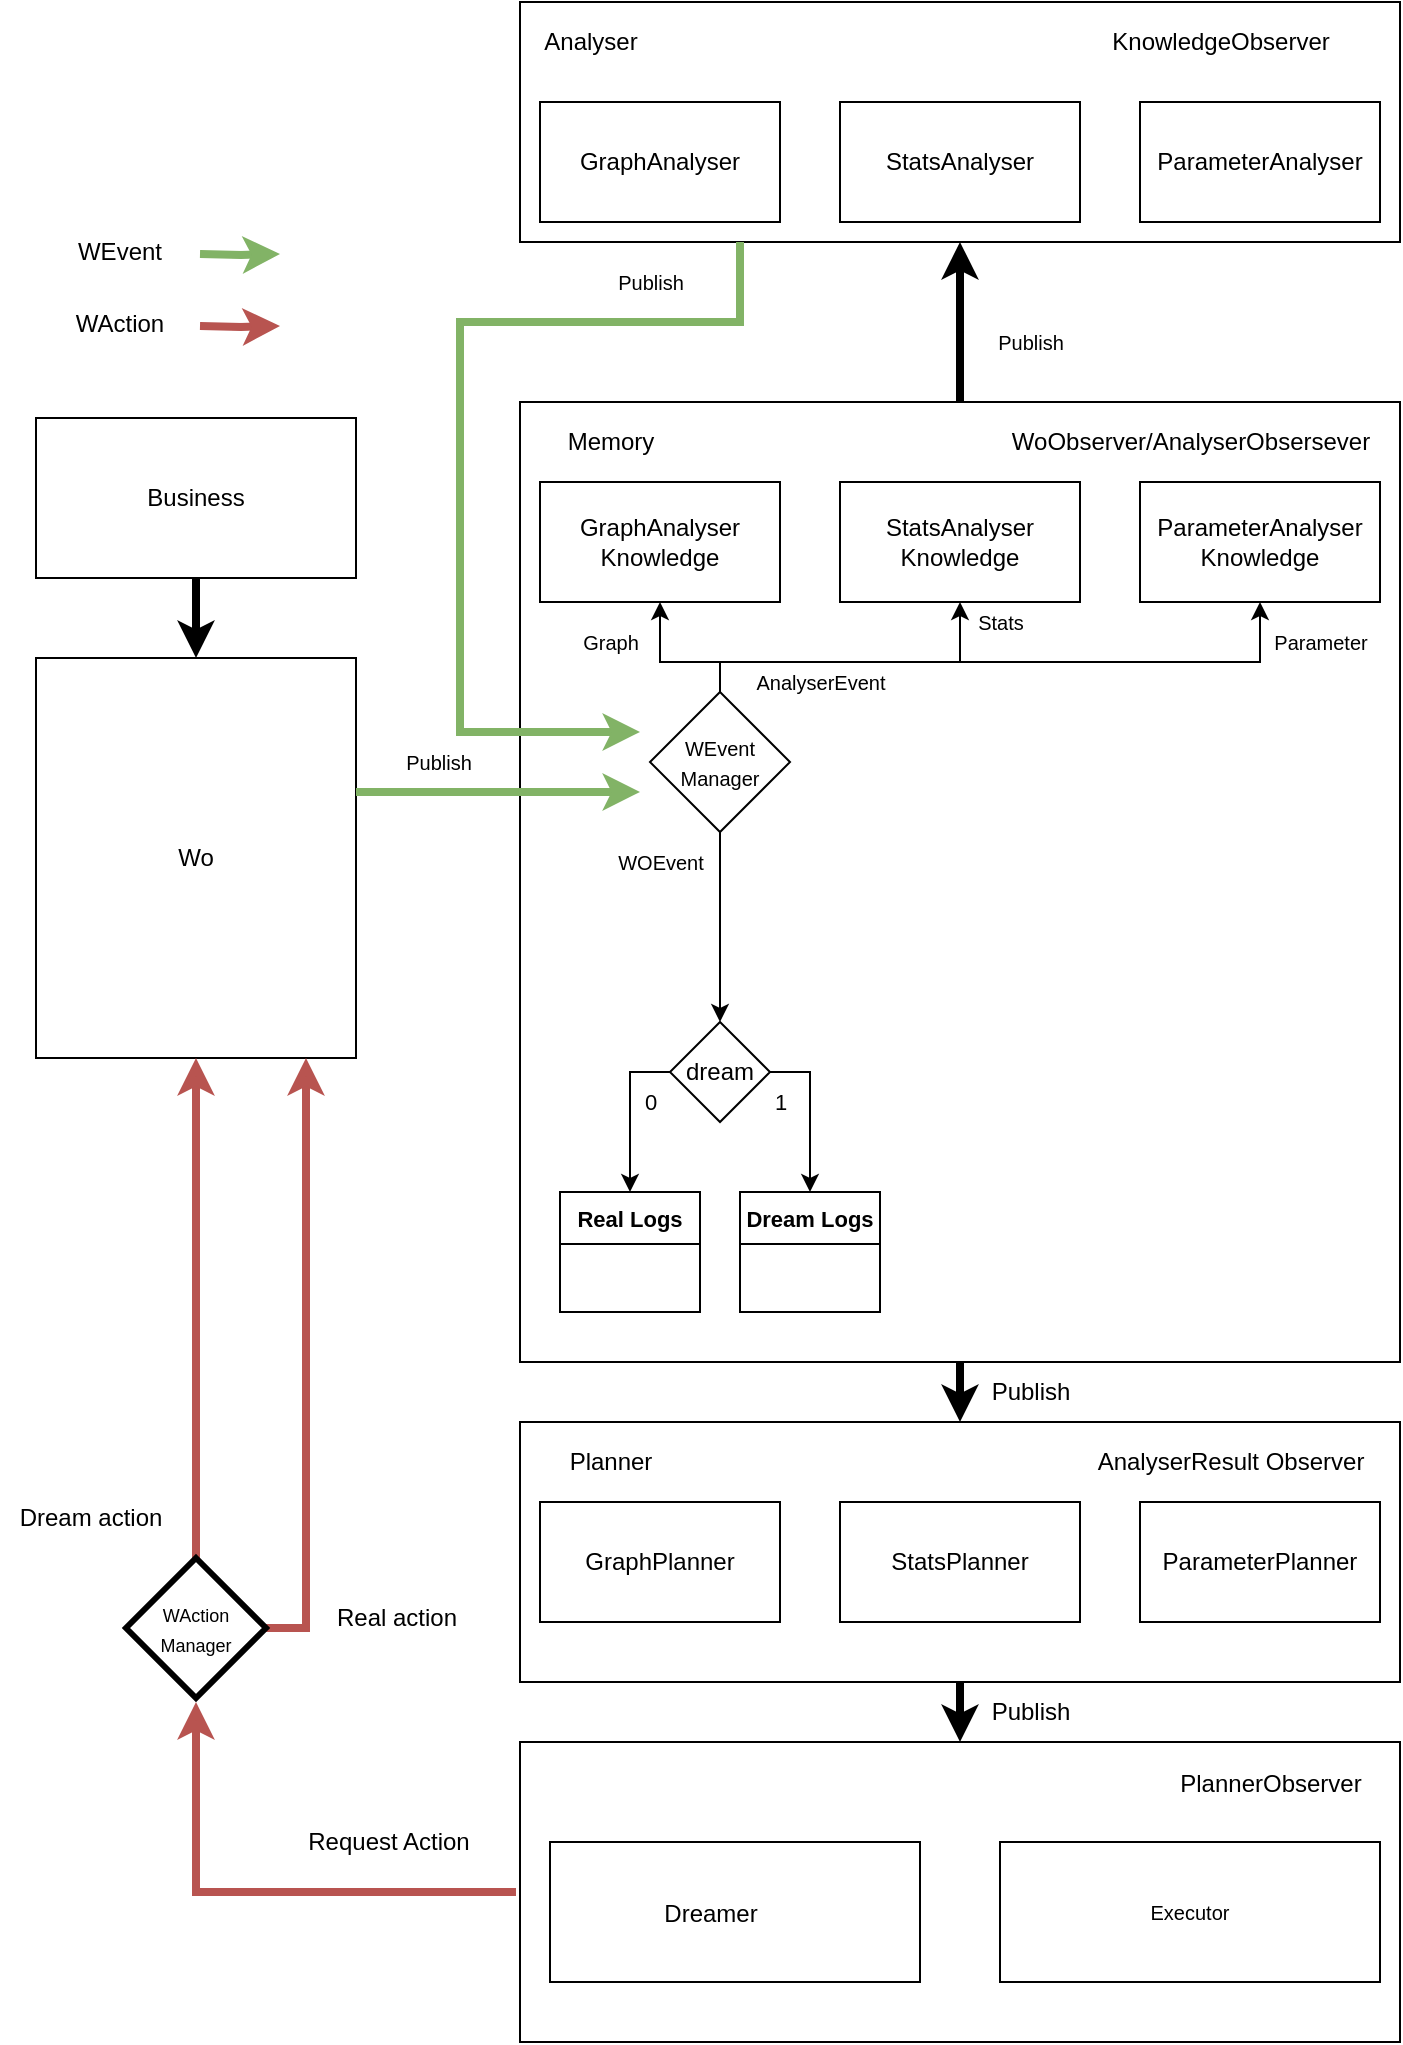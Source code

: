 <mxfile version="17.4.6" type="device"><diagram id="gRg7UHnxYuvVEjStJpHx" name="Page-1"><mxGraphModel dx="2426" dy="1253" grid="1" gridSize="10" guides="1" tooltips="1" connect="1" arrows="1" fold="1" page="1" pageScale="1" pageWidth="827" pageHeight="1169" math="0" shadow="0"><root><mxCell id="0"/><mxCell id="1" parent="0"/><mxCell id="RJfiCJJlDYWIYcxAatYN-1" value="" style="rounded=0;whiteSpace=wrap;html=1;fontSize=10;" parent="1" vertex="1"><mxGeometry x="310" y="920" width="440" height="150" as="geometry"/></mxCell><mxCell id="eGc074BNSoweGuL8K8vA-1" value="Wo" style="rounded=0;whiteSpace=wrap;html=1;" parent="1" vertex="1"><mxGeometry x="68" y="378" width="160" height="200" as="geometry"/></mxCell><mxCell id="M6r_V2_CPhSMCasmv5Qg-44" style="edgeStyle=orthogonalEdgeStyle;rounded=0;orthogonalLoop=1;jettySize=auto;html=1;exitX=0.5;exitY=1;exitDx=0;exitDy=0;entryX=0.5;entryY=0;entryDx=0;entryDy=0;startArrow=none;startFill=0;endArrow=classic;endFill=1;strokeWidth=4;" parent="1" source="eGc074BNSoweGuL8K8vA-6" target="eGc074BNSoweGuL8K8vA-1" edge="1"><mxGeometry relative="1" as="geometry"/></mxCell><mxCell id="eGc074BNSoweGuL8K8vA-6" value="Business" style="rounded=0;whiteSpace=wrap;html=1;" parent="1" vertex="1"><mxGeometry x="68" y="258" width="160" height="80" as="geometry"/></mxCell><mxCell id="eGc074BNSoweGuL8K8vA-62" style="edgeStyle=orthogonalEdgeStyle;rounded=0;orthogonalLoop=1;jettySize=auto;html=1;exitX=0.5;exitY=0;exitDx=0;exitDy=0;entryX=0.5;entryY=1;entryDx=0;entryDy=0;fontSize=30;strokeWidth=4;fillColor=#d5e8d4;strokeColor=#000000;" parent="1" source="eGc074BNSoweGuL8K8vA-8" target="eGc074BNSoweGuL8K8vA-10" edge="1"><mxGeometry relative="1" as="geometry"/></mxCell><mxCell id="M6r_V2_CPhSMCasmv5Qg-19" style="edgeStyle=orthogonalEdgeStyle;rounded=0;orthogonalLoop=1;jettySize=auto;html=1;startArrow=none;startFill=0;endArrow=classic;endFill=1;strokeWidth=4;" parent="1" source="eGc074BNSoweGuL8K8vA-8" target="M6r_V2_CPhSMCasmv5Qg-15" edge="1"><mxGeometry relative="1" as="geometry"/></mxCell><mxCell id="eGc074BNSoweGuL8K8vA-8" value="" style="rounded=0;whiteSpace=wrap;html=1;" parent="1" vertex="1"><mxGeometry x="310" y="250" width="440" height="480" as="geometry"/></mxCell><mxCell id="eGc074BNSoweGuL8K8vA-9" value="Memory" style="text;html=1;align=center;verticalAlign=middle;resizable=0;points=[];autosize=1;strokeColor=none;fillColor=none;" parent="1" vertex="1"><mxGeometry x="325" y="260" width="60" height="20" as="geometry"/></mxCell><mxCell id="eGc074BNSoweGuL8K8vA-10" value="" style="rounded=0;whiteSpace=wrap;html=1;" parent="1" vertex="1"><mxGeometry x="310" y="50" width="440" height="120" as="geometry"/></mxCell><mxCell id="eGc074BNSoweGuL8K8vA-11" value="KnowledgeObserver" style="text;html=1;align=center;verticalAlign=middle;resizable=0;points=[];autosize=1;strokeColor=none;fillColor=none;" parent="1" vertex="1"><mxGeometry x="600" y="60" width="120" height="20" as="geometry"/></mxCell><mxCell id="eGc074BNSoweGuL8K8vA-12" value="Analyser" style="text;html=1;align=center;verticalAlign=middle;resizable=0;points=[];autosize=1;strokeColor=none;fillColor=none;" parent="1" vertex="1"><mxGeometry x="315" y="60" width="60" height="20" as="geometry"/></mxCell><mxCell id="eGc074BNSoweGuL8K8vA-14" value="GraphAnalyser" style="rounded=0;whiteSpace=wrap;html=1;" parent="1" vertex="1"><mxGeometry x="320" y="100" width="120" height="60" as="geometry"/></mxCell><mxCell id="eGc074BNSoweGuL8K8vA-15" value="StatsAnalyser" style="rounded=0;whiteSpace=wrap;html=1;" parent="1" vertex="1"><mxGeometry x="470" y="100" width="120" height="60" as="geometry"/></mxCell><mxCell id="eGc074BNSoweGuL8K8vA-16" value="ParameterAnalyser" style="rounded=0;whiteSpace=wrap;html=1;" parent="1" vertex="1"><mxGeometry x="620" y="100" width="120" height="60" as="geometry"/></mxCell><mxCell id="eGc074BNSoweGuL8K8vA-46" style="edgeStyle=orthogonalEdgeStyle;rounded=0;orthogonalLoop=1;jettySize=auto;html=1;exitX=1;exitY=0.5;exitDx=0;exitDy=0;entryX=0.5;entryY=0;entryDx=0;entryDy=0;fontSize=10;strokeWidth=1;" parent="1" source="eGc074BNSoweGuL8K8vA-17" target="eGc074BNSoweGuL8K8vA-33" edge="1"><mxGeometry relative="1" as="geometry"/></mxCell><mxCell id="eGc074BNSoweGuL8K8vA-48" style="edgeStyle=orthogonalEdgeStyle;rounded=0;orthogonalLoop=1;jettySize=auto;html=1;exitX=0;exitY=0.5;exitDx=0;exitDy=0;fontSize=10;strokeWidth=1;" parent="1" source="eGc074BNSoweGuL8K8vA-17" target="eGc074BNSoweGuL8K8vA-29" edge="1"><mxGeometry relative="1" as="geometry"/></mxCell><mxCell id="eGc074BNSoweGuL8K8vA-17" value="dream" style="rhombus;whiteSpace=wrap;html=1;" parent="1" vertex="1"><mxGeometry x="385" y="560" width="50" height="50" as="geometry"/></mxCell><mxCell id="eGc074BNSoweGuL8K8vA-20" style="edgeStyle=orthogonalEdgeStyle;rounded=0;orthogonalLoop=1;jettySize=auto;html=1;strokeWidth=4;fillColor=#d5e8d4;strokeColor=#82b366;" parent="1" edge="1"><mxGeometry relative="1" as="geometry"><mxPoint x="150" y="176" as="sourcePoint"/><mxPoint x="190" y="176" as="targetPoint"/></mxGeometry></mxCell><mxCell id="eGc074BNSoweGuL8K8vA-21" value="WEvent" style="text;html=1;strokeColor=none;fillColor=none;align=center;verticalAlign=middle;whiteSpace=wrap;rounded=0;" parent="1" vertex="1"><mxGeometry x="80" y="160" width="60" height="30" as="geometry"/></mxCell><mxCell id="eGc074BNSoweGuL8K8vA-19" style="edgeStyle=orthogonalEdgeStyle;rounded=0;orthogonalLoop=1;jettySize=auto;html=1;fillColor=#d5e8d4;strokeColor=#82b366;strokeWidth=4;" parent="1" edge="1"><mxGeometry relative="1" as="geometry"><mxPoint x="230" y="445" as="sourcePoint"/><mxPoint x="370" y="445" as="targetPoint"/><Array as="points"><mxPoint x="228" y="445"/></Array></mxGeometry></mxCell><mxCell id="eGc074BNSoweGuL8K8vA-29" value="Real Logs" style="swimlane;fontStyle=1;childLayout=stackLayout;horizontal=1;startSize=26;horizontalStack=0;resizeParent=1;resizeParentMax=0;resizeLast=0;collapsible=1;marginBottom=0;align=center;fontSize=11;" parent="1" vertex="1"><mxGeometry x="330" y="645" width="70" height="60" as="geometry"/></mxCell><mxCell id="eGc074BNSoweGuL8K8vA-33" value="Dream Logs" style="swimlane;fontStyle=1;childLayout=stackLayout;horizontal=1;startSize=26;horizontalStack=0;resizeParent=1;resizeParentMax=0;resizeLast=0;collapsible=1;marginBottom=0;align=center;fontSize=11;" parent="1" vertex="1"><mxGeometry x="420" y="645" width="70" height="60" as="geometry"/></mxCell><mxCell id="eGc074BNSoweGuL8K8vA-37" value="0" style="text;html=1;align=center;verticalAlign=middle;resizable=0;points=[];autosize=1;strokeColor=none;fillColor=none;fontSize=11;" parent="1" vertex="1"><mxGeometry x="365" y="590" width="20" height="20" as="geometry"/></mxCell><mxCell id="eGc074BNSoweGuL8K8vA-38" value="1" style="text;html=1;align=center;verticalAlign=middle;resizable=0;points=[];autosize=1;strokeColor=none;fillColor=none;fontSize=11;" parent="1" vertex="1"><mxGeometry x="430" y="590" width="20" height="20" as="geometry"/></mxCell><mxCell id="eGc074BNSoweGuL8K8vA-39" value="GraphAnalyser&lt;br&gt;Knowledge" style="rounded=0;whiteSpace=wrap;html=1;" parent="1" vertex="1"><mxGeometry x="320" y="290" width="120" height="60" as="geometry"/></mxCell><mxCell id="eGc074BNSoweGuL8K8vA-40" value="StatsAnalyser&lt;br&gt;Knowledge" style="rounded=0;whiteSpace=wrap;html=1;" parent="1" vertex="1"><mxGeometry x="470" y="290" width="120" height="60" as="geometry"/></mxCell><mxCell id="eGc074BNSoweGuL8K8vA-41" value="ParameterAnalyser&lt;br&gt;Knowledge" style="rounded=0;whiteSpace=wrap;html=1;" parent="1" vertex="1"><mxGeometry x="620" y="290" width="120" height="60" as="geometry"/></mxCell><mxCell id="eGc074BNSoweGuL8K8vA-45" style="edgeStyle=orthogonalEdgeStyle;rounded=0;orthogonalLoop=1;jettySize=auto;html=1;entryX=0.5;entryY=0;entryDx=0;entryDy=0;fontSize=10;strokeWidth=1;" parent="1" source="eGc074BNSoweGuL8K8vA-43" target="eGc074BNSoweGuL8K8vA-17" edge="1"><mxGeometry relative="1" as="geometry"/></mxCell><mxCell id="eGc074BNSoweGuL8K8vA-50" style="edgeStyle=orthogonalEdgeStyle;rounded=0;orthogonalLoop=1;jettySize=auto;html=1;entryX=0.5;entryY=1;entryDx=0;entryDy=0;fontSize=10;strokeWidth=1;" parent="1" source="eGc074BNSoweGuL8K8vA-43" target="eGc074BNSoweGuL8K8vA-39" edge="1"><mxGeometry relative="1" as="geometry"><Array as="points"><mxPoint x="410" y="380"/><mxPoint x="380" y="380"/></Array></mxGeometry></mxCell><mxCell id="eGc074BNSoweGuL8K8vA-51" style="edgeStyle=orthogonalEdgeStyle;rounded=0;orthogonalLoop=1;jettySize=auto;html=1;entryX=0.5;entryY=1;entryDx=0;entryDy=0;fontSize=10;strokeWidth=1;" parent="1" source="eGc074BNSoweGuL8K8vA-43" target="eGc074BNSoweGuL8K8vA-40" edge="1"><mxGeometry relative="1" as="geometry"><Array as="points"><mxPoint x="410" y="380"/><mxPoint x="530" y="380"/></Array></mxGeometry></mxCell><mxCell id="eGc074BNSoweGuL8K8vA-52" style="edgeStyle=orthogonalEdgeStyle;rounded=0;orthogonalLoop=1;jettySize=auto;html=1;entryX=0.5;entryY=1;entryDx=0;entryDy=0;fontSize=10;strokeWidth=1;" parent="1" source="eGc074BNSoweGuL8K8vA-43" target="eGc074BNSoweGuL8K8vA-41" edge="1"><mxGeometry relative="1" as="geometry"><Array as="points"><mxPoint x="410" y="380"/><mxPoint x="680" y="380"/></Array></mxGeometry></mxCell><mxCell id="eGc074BNSoweGuL8K8vA-43" value="&lt;font style=&quot;font-size: 10px&quot;&gt;WEvent&lt;br&gt;Manager&lt;/font&gt;" style="rhombus;whiteSpace=wrap;html=1;fontSize=12;" parent="1" vertex="1"><mxGeometry x="375" y="395" width="70" height="70" as="geometry"/></mxCell><mxCell id="eGc074BNSoweGuL8K8vA-44" value="WOEvent" style="text;html=1;align=center;verticalAlign=middle;resizable=0;points=[];autosize=1;strokeColor=none;fillColor=none;fontSize=10;" parent="1" vertex="1"><mxGeometry x="350" y="470" width="60" height="20" as="geometry"/></mxCell><mxCell id="eGc074BNSoweGuL8K8vA-53" value="AnalyserEvent" style="text;html=1;align=center;verticalAlign=middle;resizable=0;points=[];autosize=1;strokeColor=none;fillColor=none;fontSize=10;" parent="1" vertex="1"><mxGeometry x="420" y="380" width="80" height="20" as="geometry"/></mxCell><mxCell id="eGc074BNSoweGuL8K8vA-54" value="Graph" style="text;html=1;align=center;verticalAlign=middle;resizable=0;points=[];autosize=1;strokeColor=none;fillColor=none;fontSize=10;" parent="1" vertex="1"><mxGeometry x="335" y="360" width="40" height="20" as="geometry"/></mxCell><mxCell id="eGc074BNSoweGuL8K8vA-55" value="Stats" style="text;html=1;align=center;verticalAlign=middle;resizable=0;points=[];autosize=1;strokeColor=none;fillColor=none;fontSize=10;" parent="1" vertex="1"><mxGeometry x="530" y="350" width="40" height="20" as="geometry"/></mxCell><mxCell id="eGc074BNSoweGuL8K8vA-56" value="Parameter" style="text;html=1;align=center;verticalAlign=middle;resizable=0;points=[];autosize=1;strokeColor=none;fillColor=none;fontSize=10;" parent="1" vertex="1"><mxGeometry x="680" y="360" width="60" height="20" as="geometry"/></mxCell><mxCell id="eGc074BNSoweGuL8K8vA-75" style="edgeStyle=orthogonalEdgeStyle;rounded=0;orthogonalLoop=1;jettySize=auto;html=1;fontSize=10;strokeColor=#b85450;strokeWidth=4;exitX=0;exitY=0.5;exitDx=0;exitDy=0;fillColor=#f8cecc;" parent="1" edge="1"><mxGeometry relative="1" as="geometry"><mxPoint x="148" y="900" as="targetPoint"/><mxPoint x="308" y="995" as="sourcePoint"/><Array as="points"><mxPoint x="148" y="995"/></Array></mxGeometry></mxCell><mxCell id="eGc074BNSoweGuL8K8vA-60" value="PlannerObserver" style="text;html=1;align=center;verticalAlign=middle;resizable=0;points=[];autosize=1;strokeColor=none;fillColor=none;" parent="1" vertex="1"><mxGeometry x="630" y="931" width="110" height="20" as="geometry"/></mxCell><mxCell id="eGc074BNSoweGuL8K8vA-64" value="WAction" style="text;html=1;strokeColor=none;fillColor=none;align=center;verticalAlign=middle;whiteSpace=wrap;rounded=0;" parent="1" vertex="1"><mxGeometry x="80" y="196" width="60" height="30" as="geometry"/></mxCell><mxCell id="eGc074BNSoweGuL8K8vA-65" style="edgeStyle=orthogonalEdgeStyle;rounded=0;orthogonalLoop=1;jettySize=auto;html=1;strokeWidth=4;fillColor=#f8cecc;strokeColor=#b85450;" parent="1" edge="1"><mxGeometry relative="1" as="geometry"><mxPoint x="150" y="212" as="sourcePoint"/><mxPoint x="190" y="212" as="targetPoint"/></mxGeometry></mxCell><mxCell id="eGc074BNSoweGuL8K8vA-72" value="Publish" style="text;html=1;align=center;verticalAlign=middle;resizable=0;points=[];autosize=1;strokeColor=none;fillColor=none;fontSize=10;" parent="1" vertex="1"><mxGeometry x="540" y="210" width="50" height="20" as="geometry"/></mxCell><mxCell id="eGc074BNSoweGuL8K8vA-74" value="Publish" style="text;html=1;align=center;verticalAlign=middle;resizable=0;points=[];autosize=1;strokeColor=none;fillColor=none;fontSize=10;" parent="1" vertex="1"><mxGeometry x="244" y="420" width="50" height="20" as="geometry"/></mxCell><mxCell id="eGc074BNSoweGuL8K8vA-76" value="&lt;font style=&quot;font-size: 12px&quot;&gt;Request Action&lt;/font&gt;" style="text;html=1;align=center;verticalAlign=middle;resizable=0;points=[];autosize=1;strokeColor=none;fillColor=none;fontSize=10;" parent="1" vertex="1"><mxGeometry x="194" y="960" width="100" height="20" as="geometry"/></mxCell><mxCell id="eGc074BNSoweGuL8K8vA-79" style="edgeStyle=orthogonalEdgeStyle;rounded=0;orthogonalLoop=1;jettySize=auto;html=1;strokeWidth=4;fillColor=#d5e8d4;strokeColor=#82b366;exitX=0.25;exitY=1;exitDx=0;exitDy=0;" parent="1" source="eGc074BNSoweGuL8K8vA-10" edge="1"><mxGeometry relative="1" as="geometry"><mxPoint x="420" y="190" as="sourcePoint"/><mxPoint x="370" y="415" as="targetPoint"/><Array as="points"><mxPoint x="420" y="210"/><mxPoint x="280" y="210"/><mxPoint x="280" y="415"/></Array></mxGeometry></mxCell><mxCell id="M6r_V2_CPhSMCasmv5Qg-15" value="" style="rounded=0;whiteSpace=wrap;html=1;fontSize=10;" parent="1" vertex="1"><mxGeometry x="310" y="760" width="440" height="130" as="geometry"/></mxCell><mxCell id="M6r_V2_CPhSMCasmv5Qg-7" value="AnalyserResult Observer" style="text;html=1;align=center;verticalAlign=middle;resizable=0;points=[];autosize=1;strokeColor=none;fillColor=none;" parent="1" vertex="1"><mxGeometry x="590" y="770" width="150" height="20" as="geometry"/></mxCell><mxCell id="M6r_V2_CPhSMCasmv5Qg-16" value="ParameterPlanner" style="rounded=0;whiteSpace=wrap;html=1;" parent="1" vertex="1"><mxGeometry x="620" y="800" width="120" height="60" as="geometry"/></mxCell><mxCell id="M6r_V2_CPhSMCasmv5Qg-17" value="StatsPlanner" style="rounded=0;whiteSpace=wrap;html=1;" parent="1" vertex="1"><mxGeometry x="470" y="800" width="120" height="60" as="geometry"/></mxCell><mxCell id="M6r_V2_CPhSMCasmv5Qg-18" value="GraphPlanner" style="rounded=0;whiteSpace=wrap;html=1;" parent="1" vertex="1"><mxGeometry x="320" y="800" width="120" height="60" as="geometry"/></mxCell><mxCell id="M6r_V2_CPhSMCasmv5Qg-21" value="Publish" style="text;html=1;align=center;verticalAlign=middle;resizable=0;points=[];autosize=1;strokeColor=none;" parent="1" vertex="1"><mxGeometry x="540" y="735" width="50" height="20" as="geometry"/></mxCell><mxCell id="M6r_V2_CPhSMCasmv5Qg-23" value="Planner" style="text;html=1;align=center;verticalAlign=middle;resizable=0;points=[];autosize=1;strokeColor=none;fillColor=none;" parent="1" vertex="1"><mxGeometry x="325" y="770" width="60" height="20" as="geometry"/></mxCell><mxCell id="M6r_V2_CPhSMCasmv5Qg-25" value="WoObserver/AnalyserObsersever" style="text;html=1;align=center;verticalAlign=middle;resizable=0;points=[];autosize=1;strokeColor=none;fillColor=none;" parent="1" vertex="1"><mxGeometry x="550" y="260" width="190" height="20" as="geometry"/></mxCell><mxCell id="M6r_V2_CPhSMCasmv5Qg-26" value="Publish" style="text;html=1;align=center;verticalAlign=middle;resizable=0;points=[];autosize=1;strokeColor=none;fillColor=none;fontSize=10;" parent="1" vertex="1"><mxGeometry x="350" y="180" width="50" height="20" as="geometry"/></mxCell><mxCell id="M6r_V2_CPhSMCasmv5Qg-35" style="edgeStyle=orthogonalEdgeStyle;rounded=0;orthogonalLoop=1;jettySize=auto;html=1;startArrow=none;startFill=0;endArrow=classic;endFill=1;strokeWidth=4;fillColor=#f8cecc;strokeColor=#b85450;" parent="1" source="M6r_V2_CPhSMCasmv5Qg-33" edge="1"><mxGeometry relative="1" as="geometry"><mxPoint x="148" y="578" as="targetPoint"/></mxGeometry></mxCell><mxCell id="M6r_V2_CPhSMCasmv5Qg-36" style="edgeStyle=orthogonalEdgeStyle;rounded=0;orthogonalLoop=1;jettySize=auto;html=1;exitX=1;exitY=0.5;exitDx=0;exitDy=0;startArrow=none;startFill=0;endArrow=classic;endFill=1;strokeWidth=4;fillColor=#f8cecc;strokeColor=#b85450;" parent="1" source="M6r_V2_CPhSMCasmv5Qg-33" edge="1"><mxGeometry relative="1" as="geometry"><mxPoint x="203" y="578" as="targetPoint"/><Array as="points"><mxPoint x="203" y="863"/></Array></mxGeometry></mxCell><mxCell id="M6r_V2_CPhSMCasmv5Qg-33" value="&lt;font style=&quot;font-size: 9px&quot;&gt;WAction&lt;br&gt;Manager&lt;/font&gt;" style="rhombus;whiteSpace=wrap;html=1;fontSize=12;strokeWidth=3;" parent="1" vertex="1"><mxGeometry x="113" y="828" width="70" height="70" as="geometry"/></mxCell><mxCell id="M6r_V2_CPhSMCasmv5Qg-37" value="Dream action" style="text;html=1;align=center;verticalAlign=middle;resizable=0;points=[];autosize=1;strokeColor=none;" parent="1" vertex="1"><mxGeometry x="50" y="798" width="90" height="20" as="geometry"/></mxCell><mxCell id="M6r_V2_CPhSMCasmv5Qg-38" value="Real action" style="text;html=1;align=center;verticalAlign=middle;resizable=0;points=[];autosize=1;strokeColor=none;" parent="1" vertex="1"><mxGeometry x="208" y="848" width="80" height="20" as="geometry"/></mxCell><mxCell id="M6r_V2_CPhSMCasmv5Qg-40" style="edgeStyle=orthogonalEdgeStyle;rounded=0;orthogonalLoop=1;jettySize=auto;html=1;startArrow=none;startFill=0;endArrow=classic;endFill=1;strokeWidth=4;" parent="1" edge="1"><mxGeometry relative="1" as="geometry"><mxPoint x="530" y="890.0" as="sourcePoint"/><mxPoint x="530" y="920" as="targetPoint"/></mxGeometry></mxCell><mxCell id="M6r_V2_CPhSMCasmv5Qg-41" value="Publish" style="text;html=1;align=center;verticalAlign=middle;resizable=0;points=[];autosize=1;strokeColor=none;" parent="1" vertex="1"><mxGeometry x="540" y="895" width="50" height="20" as="geometry"/></mxCell><mxCell id="RJfiCJJlDYWIYcxAatYN-3" value="" style="group" parent="1" vertex="1" connectable="0"><mxGeometry x="325" y="970" width="185" height="70" as="geometry"/></mxCell><mxCell id="eGc074BNSoweGuL8K8vA-58" value="" style="rounded=0;whiteSpace=wrap;html=1;fontSize=10;" parent="RJfiCJJlDYWIYcxAatYN-3" vertex="1"><mxGeometry width="185" height="70" as="geometry"/></mxCell><mxCell id="M6r_V2_CPhSMCasmv5Qg-6" value="Dreamer" style="text;html=1;align=center;verticalAlign=middle;resizable=0;points=[];autosize=1;strokeColor=none;fillColor=none;" parent="RJfiCJJlDYWIYcxAatYN-3" vertex="1"><mxGeometry x="49.808" y="26.25" width="60" height="20" as="geometry"/></mxCell><mxCell id="RJfiCJJlDYWIYcxAatYN-4" value="Executor" style="rounded=0;whiteSpace=wrap;html=1;fontSize=10;" parent="1" vertex="1"><mxGeometry x="550" y="970" width="190" height="70" as="geometry"/></mxCell></root></mxGraphModel></diagram></mxfile>